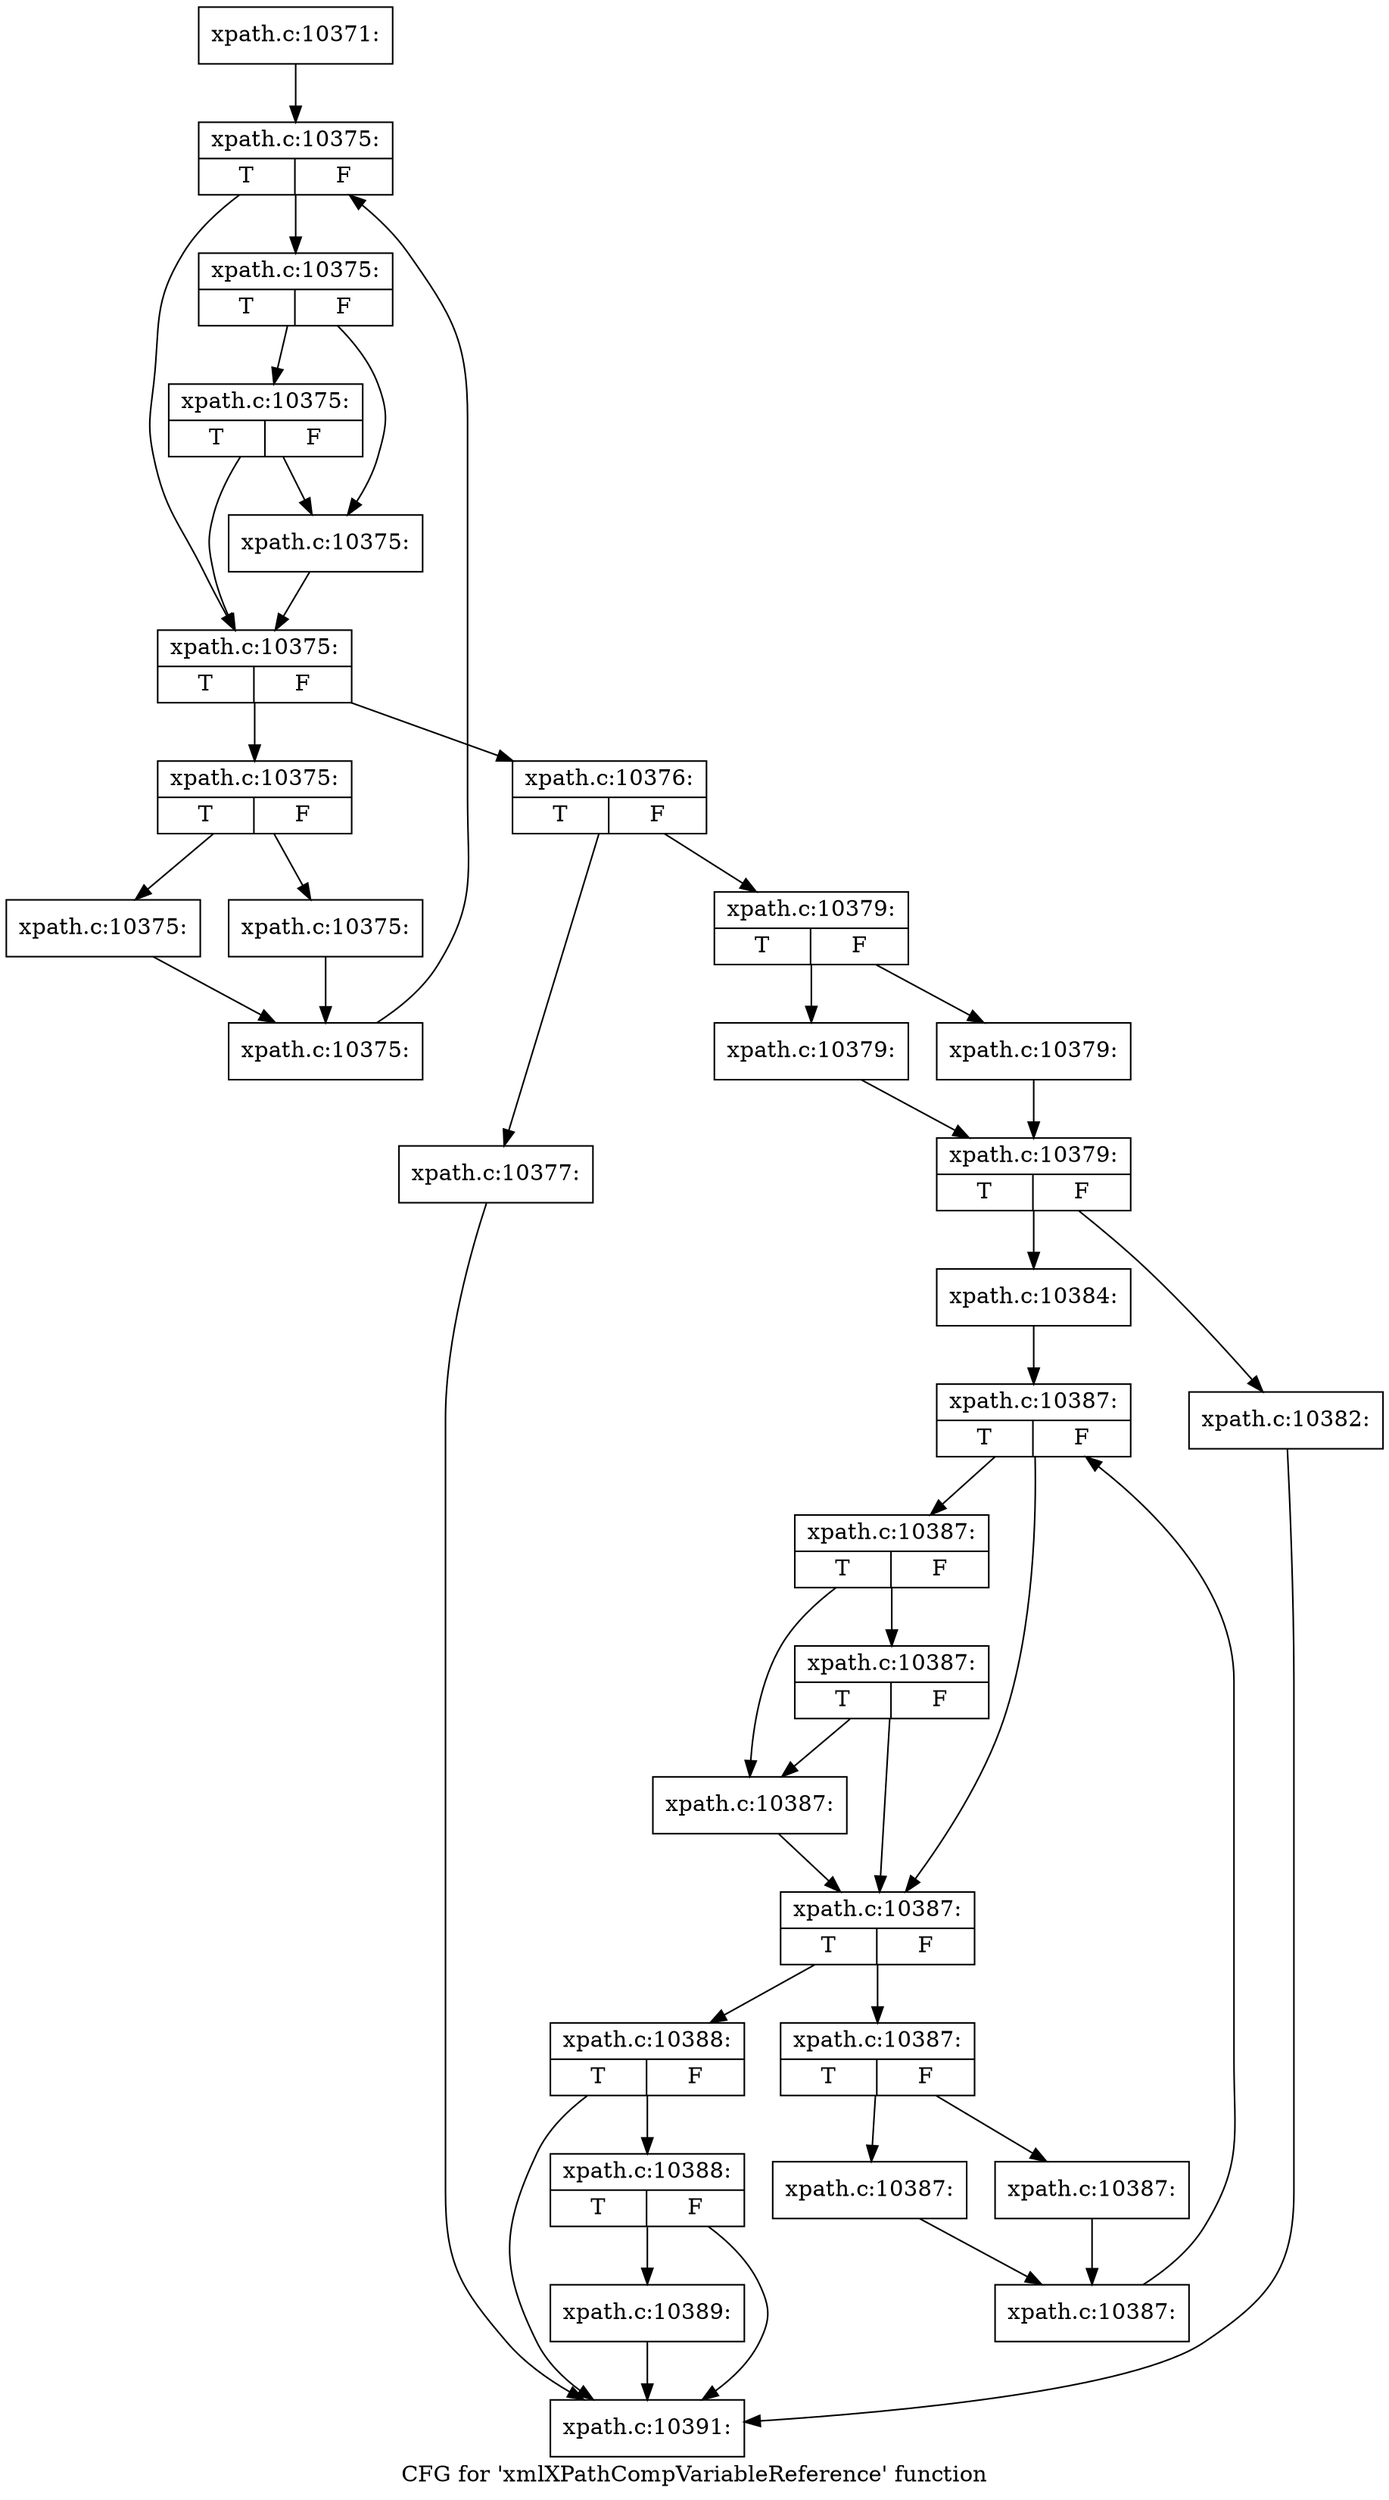 digraph "CFG for 'xmlXPathCompVariableReference' function" {
	label="CFG for 'xmlXPathCompVariableReference' function";

	Node0x4f196b0 [shape=record,label="{xpath.c:10371:}"];
	Node0x4f196b0 -> Node0x4f0fe60;
	Node0x4f0fe60 [shape=record,label="{xpath.c:10375:|{<s0>T|<s1>F}}"];
	Node0x4f0fe60 -> Node0x4cdbfb0;
	Node0x4f0fe60 -> Node0x4cdc050;
	Node0x4cdc050 [shape=record,label="{xpath.c:10375:|{<s0>T|<s1>F}}"];
	Node0x4cdc050 -> Node0x4cdc3b0;
	Node0x4cdc050 -> Node0x4cdc000;
	Node0x4cdc3b0 [shape=record,label="{xpath.c:10375:|{<s0>T|<s1>F}}"];
	Node0x4cdc3b0 -> Node0x4cdbfb0;
	Node0x4cdc3b0 -> Node0x4cdc000;
	Node0x4cdc000 [shape=record,label="{xpath.c:10375:}"];
	Node0x4cdc000 -> Node0x4cdbfb0;
	Node0x4cdbfb0 [shape=record,label="{xpath.c:10375:|{<s0>T|<s1>F}}"];
	Node0x4cdbfb0 -> Node0x4cdc9e0;
	Node0x4cdbfb0 -> Node0x4cdbf60;
	Node0x4cdc9e0 [shape=record,label="{xpath.c:10375:|{<s0>T|<s1>F}}"];
	Node0x4cdc9e0 -> Node0x4cdce90;
	Node0x4cdc9e0 -> Node0x4cdcee0;
	Node0x4cdce90 [shape=record,label="{xpath.c:10375:}"];
	Node0x4cdce90 -> Node0x4cdcf30;
	Node0x4cdcee0 [shape=record,label="{xpath.c:10375:}"];
	Node0x4cdcee0 -> Node0x4cdcf30;
	Node0x4cdcf30 [shape=record,label="{xpath.c:10375:}"];
	Node0x4cdcf30 -> Node0x4f0fe60;
	Node0x4cdbf60 [shape=record,label="{xpath.c:10376:|{<s0>T|<s1>F}}"];
	Node0x4cdbf60 -> Node0x4cdd850;
	Node0x4cdbf60 -> Node0x4cdd8a0;
	Node0x4cdd850 [shape=record,label="{xpath.c:10377:}"];
	Node0x4cdd850 -> Node0x4f26700;
	Node0x4cdd8a0 [shape=record,label="{xpath.c:10379:|{<s0>T|<s1>F}}"];
	Node0x4cdd8a0 -> Node0x4cddfe0;
	Node0x4cdd8a0 -> Node0x4cde030;
	Node0x4cddfe0 [shape=record,label="{xpath.c:10379:}"];
	Node0x4cddfe0 -> Node0x4cde080;
	Node0x4cde030 [shape=record,label="{xpath.c:10379:}"];
	Node0x4cde030 -> Node0x4cde080;
	Node0x4cde080 [shape=record,label="{xpath.c:10379:|{<s0>T|<s1>F}}"];
	Node0x4cde080 -> Node0x4cdf270;
	Node0x4cde080 -> Node0x4cdf5a0;
	Node0x4cdf270 [shape=record,label="{xpath.c:10382:}"];
	Node0x4cdf270 -> Node0x4f26700;
	Node0x4cdf5a0 [shape=record,label="{xpath.c:10384:}"];
	Node0x4cdf5a0 -> Node0x4f24b00;
	Node0x4f24b00 [shape=record,label="{xpath.c:10387:|{<s0>T|<s1>F}}"];
	Node0x4f24b00 -> Node0x4f24e70;
	Node0x4f24b00 -> Node0x4f24f10;
	Node0x4f24f10 [shape=record,label="{xpath.c:10387:|{<s0>T|<s1>F}}"];
	Node0x4f24f10 -> Node0x4f25270;
	Node0x4f24f10 -> Node0x4f24ec0;
	Node0x4f25270 [shape=record,label="{xpath.c:10387:|{<s0>T|<s1>F}}"];
	Node0x4f25270 -> Node0x4f24e70;
	Node0x4f25270 -> Node0x4f24ec0;
	Node0x4f24ec0 [shape=record,label="{xpath.c:10387:}"];
	Node0x4f24ec0 -> Node0x4f24e70;
	Node0x4f24e70 [shape=record,label="{xpath.c:10387:|{<s0>T|<s1>F}}"];
	Node0x4f24e70 -> Node0x4f258a0;
	Node0x4f24e70 -> Node0x4f24e20;
	Node0x4f258a0 [shape=record,label="{xpath.c:10387:|{<s0>T|<s1>F}}"];
	Node0x4f258a0 -> Node0x4f25d50;
	Node0x4f258a0 -> Node0x4f25da0;
	Node0x4f25d50 [shape=record,label="{xpath.c:10387:}"];
	Node0x4f25d50 -> Node0x4f25df0;
	Node0x4f25da0 [shape=record,label="{xpath.c:10387:}"];
	Node0x4f25da0 -> Node0x4f25df0;
	Node0x4f25df0 [shape=record,label="{xpath.c:10387:}"];
	Node0x4f25df0 -> Node0x4f24b00;
	Node0x4f24e20 [shape=record,label="{xpath.c:10388:|{<s0>T|<s1>F}}"];
	Node0x4f24e20 -> Node0x4f26750;
	Node0x4f24e20 -> Node0x4f26700;
	Node0x4f26750 [shape=record,label="{xpath.c:10388:|{<s0>T|<s1>F}}"];
	Node0x4f26750 -> Node0x4f266b0;
	Node0x4f26750 -> Node0x4f26700;
	Node0x4f266b0 [shape=record,label="{xpath.c:10389:}"];
	Node0x4f266b0 -> Node0x4f26700;
	Node0x4f26700 [shape=record,label="{xpath.c:10391:}"];
}
